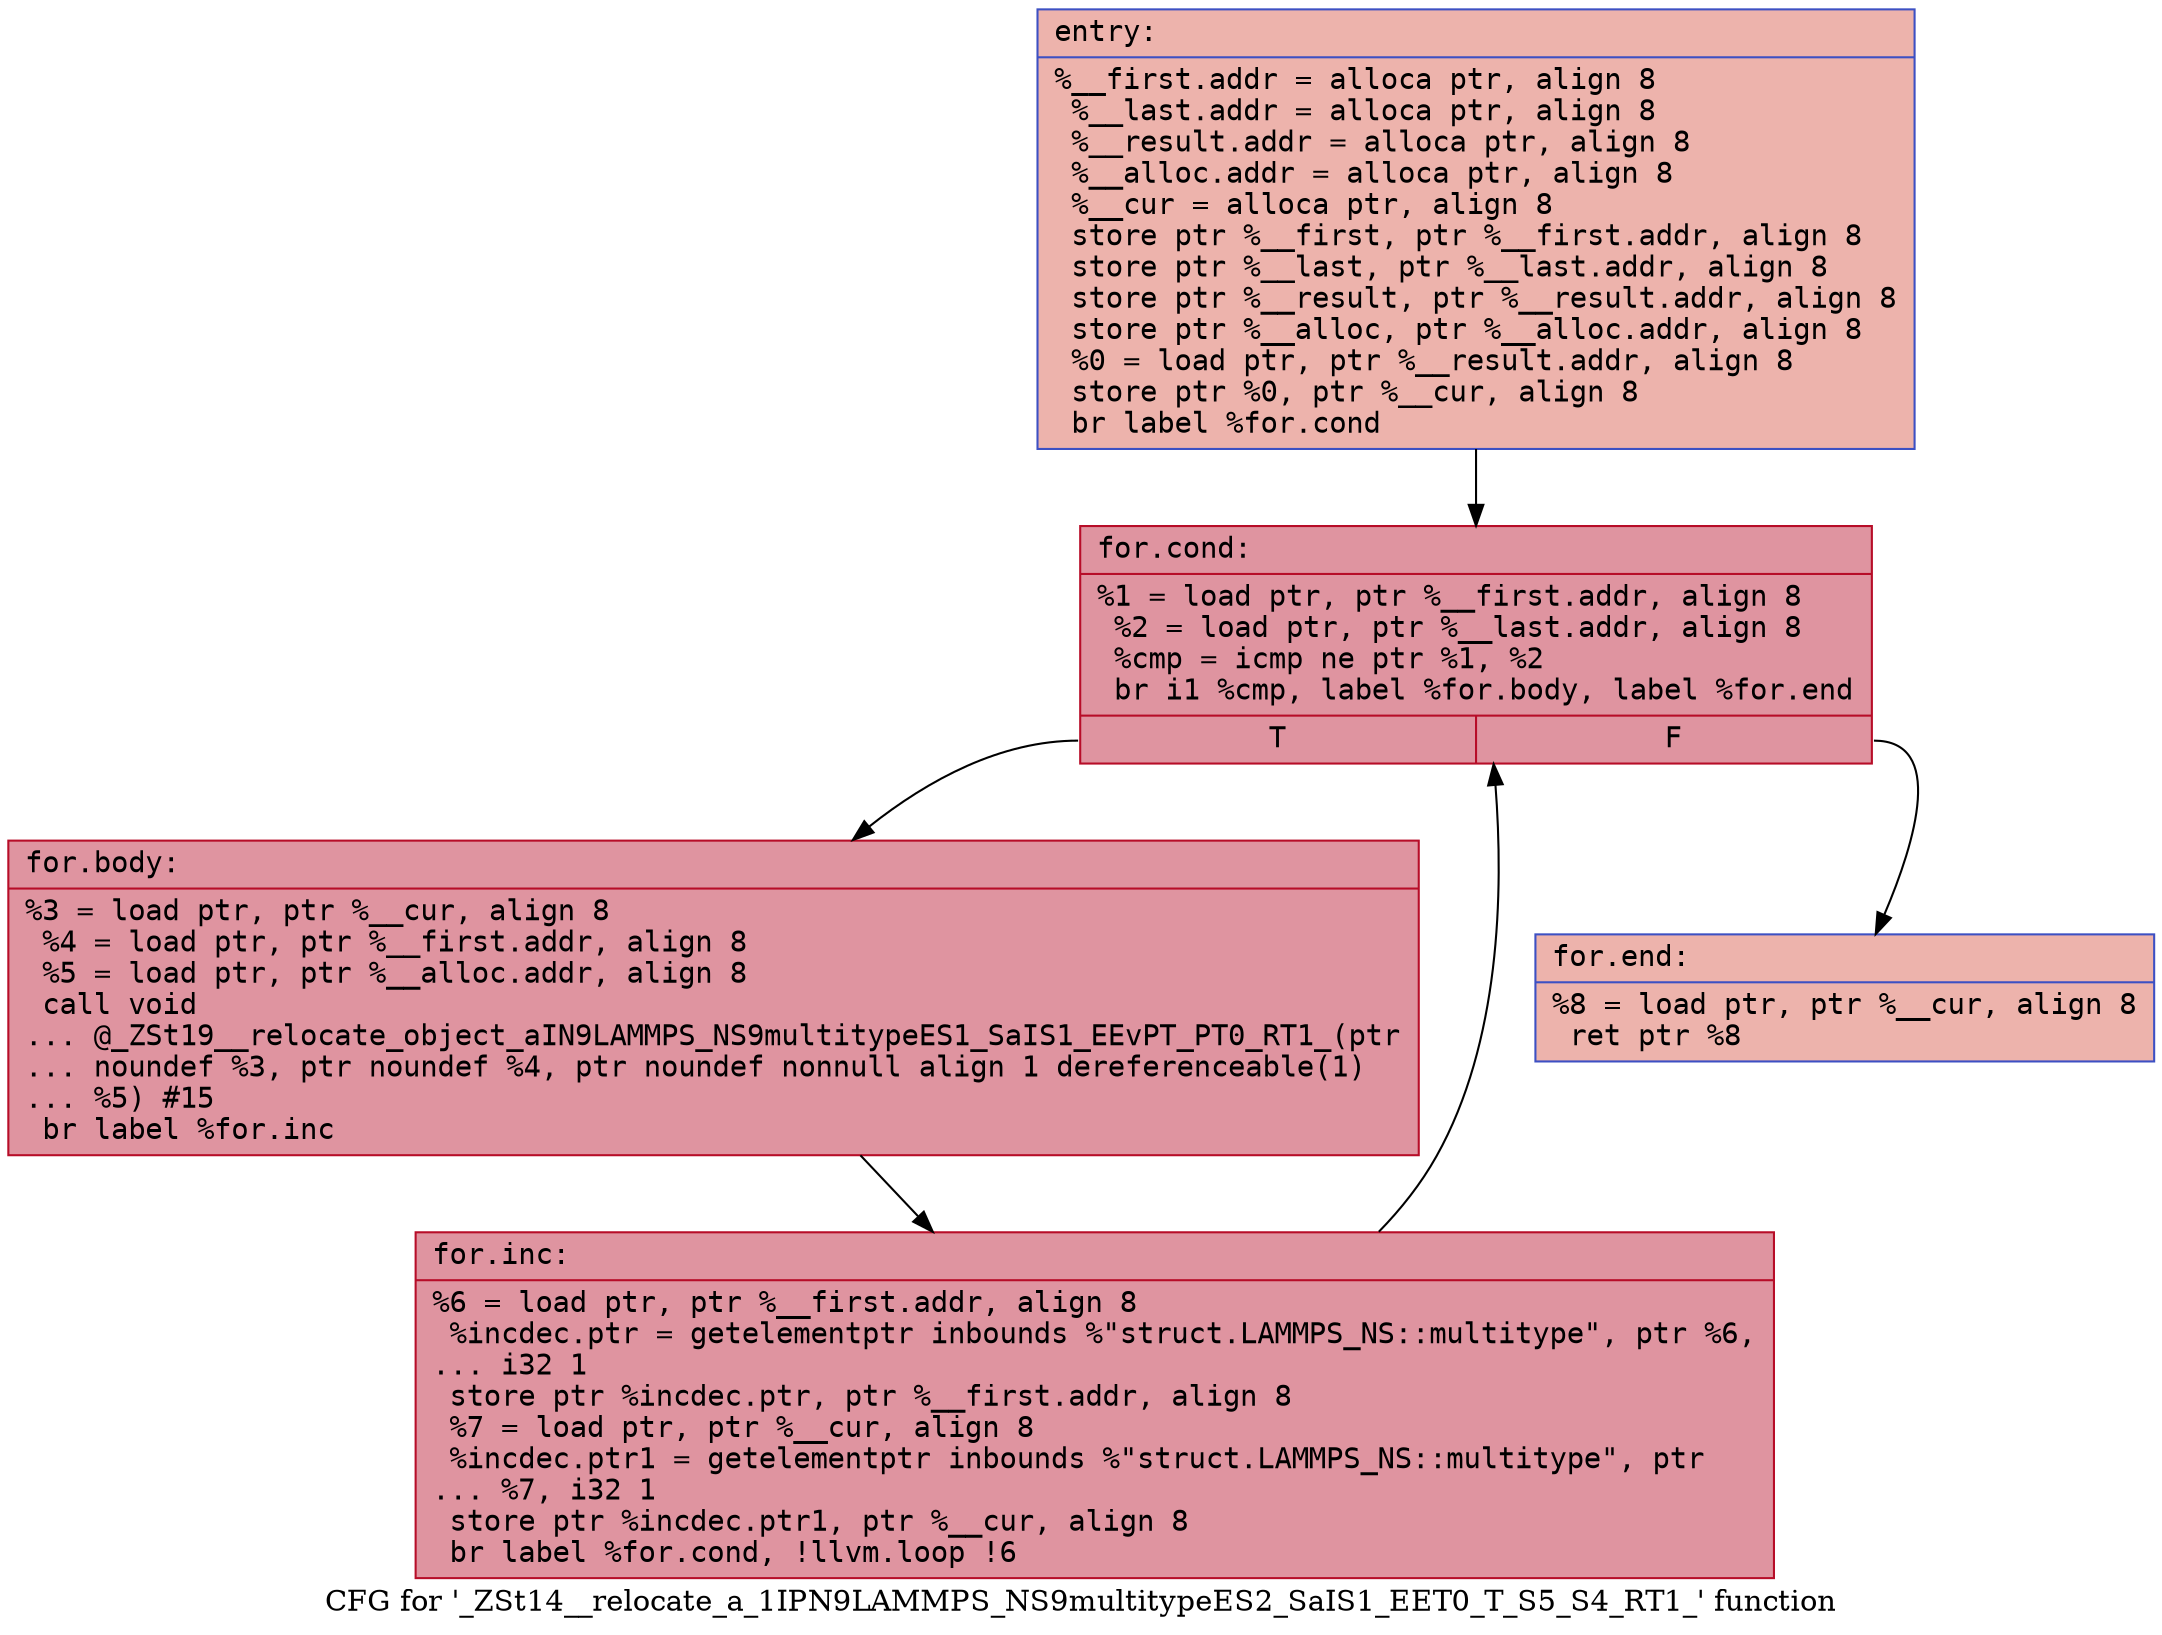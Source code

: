 digraph "CFG for '_ZSt14__relocate_a_1IPN9LAMMPS_NS9multitypeES2_SaIS1_EET0_T_S5_S4_RT1_' function" {
	label="CFG for '_ZSt14__relocate_a_1IPN9LAMMPS_NS9multitypeES2_SaIS1_EET0_T_S5_S4_RT1_' function";

	Node0x55bd405df5d0 [shape=record,color="#3d50c3ff", style=filled, fillcolor="#d6524470" fontname="Courier",label="{entry:\l|  %__first.addr = alloca ptr, align 8\l  %__last.addr = alloca ptr, align 8\l  %__result.addr = alloca ptr, align 8\l  %__alloc.addr = alloca ptr, align 8\l  %__cur = alloca ptr, align 8\l  store ptr %__first, ptr %__first.addr, align 8\l  store ptr %__last, ptr %__last.addr, align 8\l  store ptr %__result, ptr %__result.addr, align 8\l  store ptr %__alloc, ptr %__alloc.addr, align 8\l  %0 = load ptr, ptr %__result.addr, align 8\l  store ptr %0, ptr %__cur, align 8\l  br label %for.cond\l}"];
	Node0x55bd405df5d0 -> Node0x55bd405dfa70[tooltip="entry -> for.cond\nProbability 100.00%" ];
	Node0x55bd405dfa70 [shape=record,color="#b70d28ff", style=filled, fillcolor="#b70d2870" fontname="Courier",label="{for.cond:\l|  %1 = load ptr, ptr %__first.addr, align 8\l  %2 = load ptr, ptr %__last.addr, align 8\l  %cmp = icmp ne ptr %1, %2\l  br i1 %cmp, label %for.body, label %for.end\l|{<s0>T|<s1>F}}"];
	Node0x55bd405dfa70:s0 -> Node0x55bd405e0650[tooltip="for.cond -> for.body\nProbability 96.88%" ];
	Node0x55bd405dfa70:s1 -> Node0x55bd405e0870[tooltip="for.cond -> for.end\nProbability 3.12%" ];
	Node0x55bd405e0650 [shape=record,color="#b70d28ff", style=filled, fillcolor="#b70d2870" fontname="Courier",label="{for.body:\l|  %3 = load ptr, ptr %__cur, align 8\l  %4 = load ptr, ptr %__first.addr, align 8\l  %5 = load ptr, ptr %__alloc.addr, align 8\l  call void\l... @_ZSt19__relocate_object_aIN9LAMMPS_NS9multitypeES1_SaIS1_EEvPT_PT0_RT1_(ptr\l... noundef %3, ptr noundef %4, ptr noundef nonnull align 1 dereferenceable(1)\l... %5) #15\l  br label %for.inc\l}"];
	Node0x55bd405e0650 -> Node0x55bd405e0b70[tooltip="for.body -> for.inc\nProbability 100.00%" ];
	Node0x55bd405e0b70 [shape=record,color="#b70d28ff", style=filled, fillcolor="#b70d2870" fontname="Courier",label="{for.inc:\l|  %6 = load ptr, ptr %__first.addr, align 8\l  %incdec.ptr = getelementptr inbounds %\"struct.LAMMPS_NS::multitype\", ptr %6,\l... i32 1\l  store ptr %incdec.ptr, ptr %__first.addr, align 8\l  %7 = load ptr, ptr %__cur, align 8\l  %incdec.ptr1 = getelementptr inbounds %\"struct.LAMMPS_NS::multitype\", ptr\l... %7, i32 1\l  store ptr %incdec.ptr1, ptr %__cur, align 8\l  br label %for.cond, !llvm.loop !6\l}"];
	Node0x55bd405e0b70 -> Node0x55bd405dfa70[tooltip="for.inc -> for.cond\nProbability 100.00%" ];
	Node0x55bd405e0870 [shape=record,color="#3d50c3ff", style=filled, fillcolor="#d6524470" fontname="Courier",label="{for.end:\l|  %8 = load ptr, ptr %__cur, align 8\l  ret ptr %8\l}"];
}
